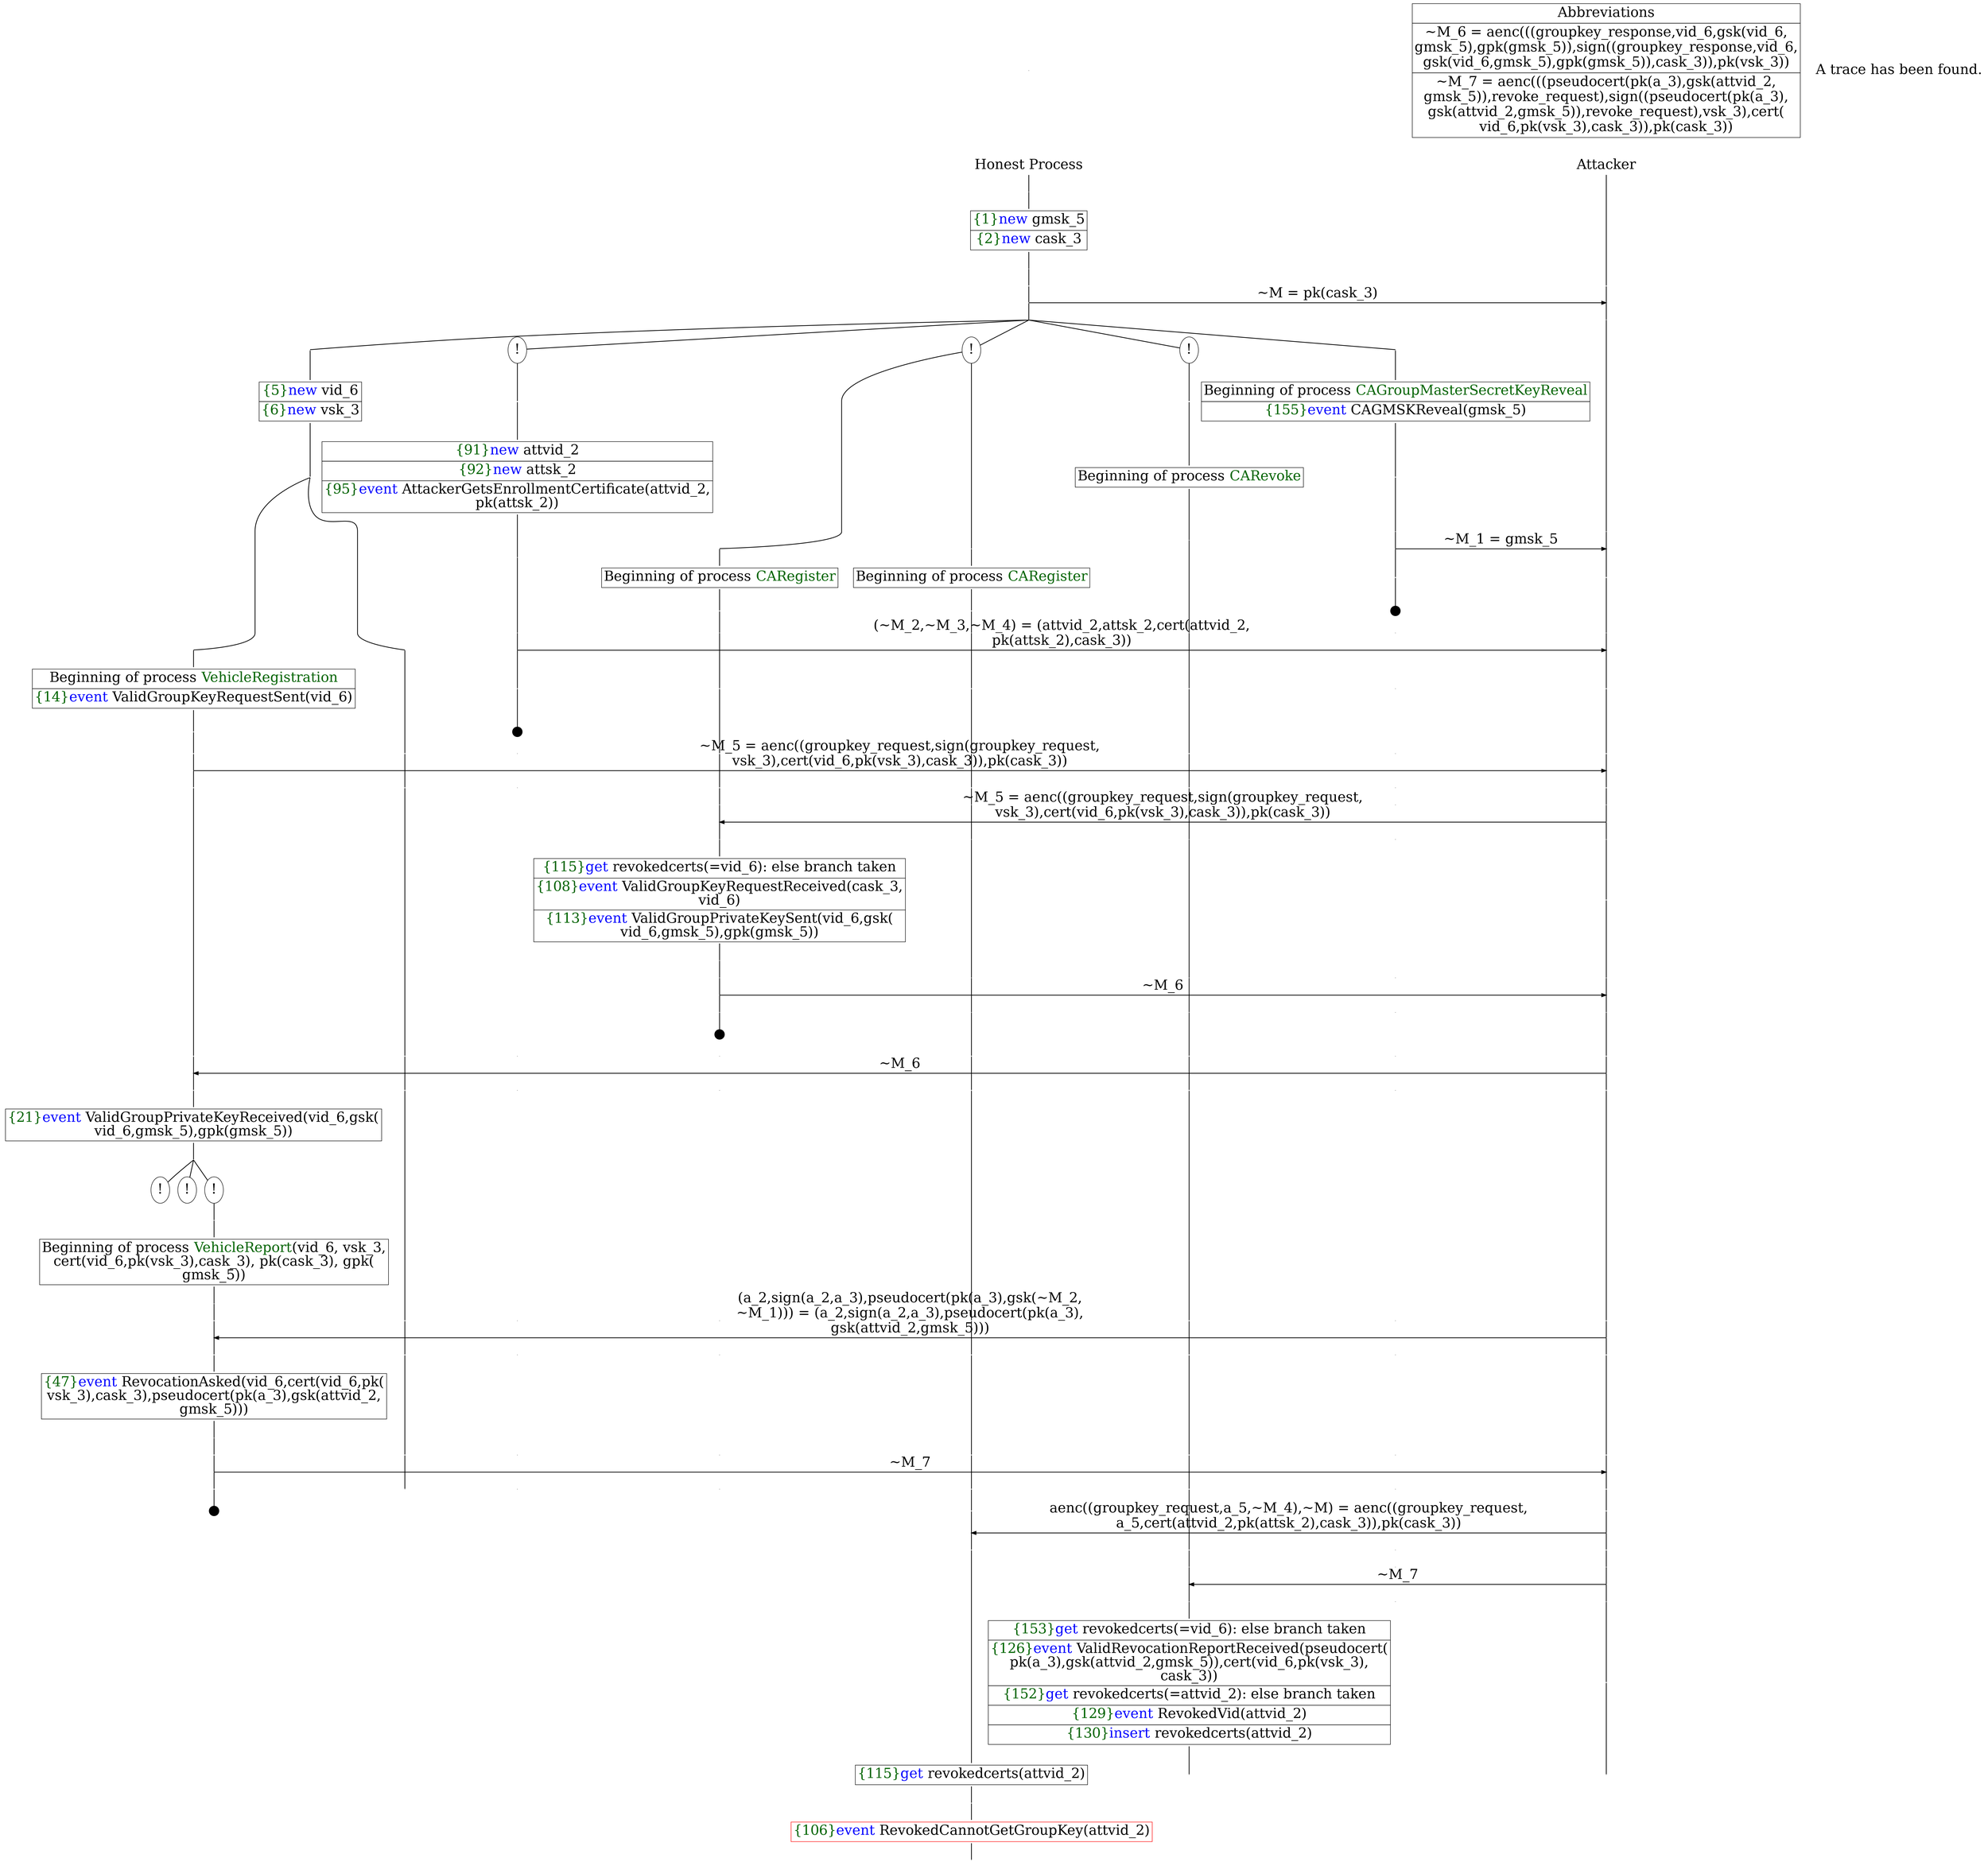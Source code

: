 digraph {
graph [ordering = out]
edge [arrowhead = none, penwidth = 1.6, fontsize = 30]
node [shape = point, width = 0, height = 0, fontsize = 30]
Trace<br/>
[label = <A trace has been found.<br/>
>, shape = plaintext]
P0__0 [label = "Honest Process", shape = plaintext]
P__0 [label = "Attacker", shape = plaintext]
Trace -> P0__0 [label = "", style = invisible, weight = 100]{rank = same; P0__0 P__0}
P0__0 -> P0__1 [label = <>, weight = 100]
P0__1 -> P0__2 [label = <>, weight = 100]
P0__2 [shape = plaintext, label = <<TABLE BORDER="0" CELLBORDER="1" CELLSPACING="0" CELLPADDING="4"> <TR><TD><FONT COLOR="darkgreen">{1}</FONT><FONT COLOR="blue">new </FONT>gmsk_5</TD></TR><TR><TD><FONT COLOR="darkgreen">{2}</FONT><FONT COLOR="blue">new </FONT>cask_3</TD></TR></TABLE>>]
P0__2 -> P0__3 [label = <>, weight = 100]
P0__3 -> P0__4 [label = <>, weight = 100]
P__0 -> P__1 [label = <>, weight = 100]
{rank = same; P__1 P0__4}
P0__4 -> P0__5 [label = <>, weight = 100]
P__1 -> P__2 [label = <>, weight = 100]
{rank = same; P__2 P0__5}
P0__5 -> P__2 [label = <~M = pk(cask_3)>, arrowhead = normal]
P0__5 -> P0__6 [label = <>, weight = 100]
P__2 -> P__3 [label = <>, weight = 100]
{rank = same; P__3 P0__6}
/*RPar */
P0__6 -> P0_4__6 [label = <>]
P0__6 -> P0_3__6 [label = <>]
P0__6 -> P0_2__6 [label = <>]
P0__6 -> P0_1__6 [label = <>]
P0__6 -> P0_0__6 [label = <>]
P0__6 [label = "", fixedsize = false, width = 0, height = 0, shape = none]
{rank = same; P0_0__6 P0_1__6 P0_2__6 P0_3__6 P0_4__6}
P0_0__6 -> P0_0__7 [label = <>, weight = 100]
P0_0__7 [shape = plaintext, label = <<TABLE BORDER="0" CELLBORDER="1" CELLSPACING="0" CELLPADDING="4"> <TR><TD>Beginning of process <FONT COLOR="darkgreen">CAGroupMasterSecretKeyReveal</FONT><br/>
</TD></TR><TR><TD><FONT COLOR="darkgreen">{155}</FONT><FONT COLOR="blue">event</FONT> CAGMSKReveal(gmsk_5)</TD></TR></TABLE>>]
P0_0__7 -> P0_0__8 [label = <>, weight = 100]
P0_0__8 -> P0_0__9 [label = <>, weight = 100]
P__3 -> P__4 [label = <>, weight = 100]
{rank = same; P__4 P0_0__9}
P0_0__9 -> P0_0__10 [label = <>, weight = 100]
P__4 -> P__5 [label = <>, weight = 100]
{rank = same; P__5 P0_0__10}
P0_0__10 -> P__5 [label = <~M_1 = gmsk_5>, arrowhead = normal]
P0_0__10 -> P0_0__11 [label = <>, weight = 100]
P__5 -> P__6 [label = <>, weight = 100]
{rank = same; P__6 P0_0__11}
P0_0__12 [label = "", width = 0.3, height = 0.3]
P0_0__11 -> P0_0__12 [label = <>, weight = 100]
P0_1__6 [label = "!", shape = ellipse]
P0_1_0__6 [label = "", fixedsize = false, width = 0, height = 0, shape = none]
P0_1__6 -> P0_1_0__6 [label = <>, weight = 100]
P0_1_0__6 -> P0_1_0__7 [label = <>, weight = 100]
P0_1_0__7 [shape = plaintext, label = <<TABLE BORDER="0" CELLBORDER="1" CELLSPACING="0" CELLPADDING="4"> <TR><TD>Beginning of process <FONT COLOR="darkgreen">CARevoke</FONT></TD></TR></TABLE>>]
P0_1_0__7 -> P0_1_0__8 [label = <>, weight = 100]
P0_2__6 [label = "!", shape = ellipse]
{rank = same; P0_2_1__6 P0_2_0__6}
P0_2_1__6 [label = "", fixedsize = false, width = 0, height = 0, shape = none]
P0_2__6 -> P0_2_1__6 [label = <>]
P0_2_0__6 [label = "", fixedsize = false, width = 0, height = 0, shape = none]
P0_2__6 -> P0_2_0__6 [label = <>]
P0_2_0__6 -> P0_2_0__7 [label = <>, weight = 100]
P0_2_0__7 [shape = plaintext, label = <<TABLE BORDER="0" CELLBORDER="1" CELLSPACING="0" CELLPADDING="4"> <TR><TD>Beginning of process <FONT COLOR="darkgreen">CARegister</FONT></TD></TR></TABLE>>]
P0_2_0__7 -> P0_2_0__8 [label = <>, weight = 100]
P0_2_1__6 -> P0_2_1__7 [label = <>, weight = 100]
P0_2_1__7 [shape = plaintext, label = <<TABLE BORDER="0" CELLBORDER="1" CELLSPACING="0" CELLPADDING="4"> <TR><TD>Beginning of process <FONT COLOR="darkgreen">CARegister</FONT></TD></TR></TABLE>>]
P0_2_1__7 -> P0_2_1__8 [label = <>, weight = 100]
P0_3__6 [label = "!", shape = ellipse]
P0_3_0__6 [label = "", fixedsize = false, width = 0, height = 0, shape = none]
P0_3__6 -> P0_3_0__6 [label = <>, weight = 100]
P0_3_0__6 -> P0_3_0__7 [label = <>, weight = 100]
P0_3_0__7 [shape = plaintext, label = <<TABLE BORDER="0" CELLBORDER="1" CELLSPACING="0" CELLPADDING="4"> <TR><TD><FONT COLOR="darkgreen">{91}</FONT><FONT COLOR="blue">new </FONT>attvid_2</TD></TR><TR><TD><FONT COLOR="darkgreen">{92}</FONT><FONT COLOR="blue">new </FONT>attsk_2</TD></TR><TR><TD><FONT COLOR="darkgreen">{95}</FONT><FONT COLOR="blue">event</FONT> AttackerGetsEnrollmentCertificate(attvid_2,<br/>
pk(attsk_2))</TD></TR></TABLE>>]
P0_3_0__7 -> P0_3_0__8 [label = <>, weight = 100]
P0_3_0__8 -> P0_3_0__9 [label = <>, weight = 100]
P0_2_1__8 -> P0_2_1__9 [label = <>, weight = 100]
P0_2_0__8 -> P0_2_0__9 [label = <>, weight = 100]
P0_1_0__8 -> P0_1_0__9 [label = <>, weight = 100]
P0_0__13 [label = "", style = invisible]
P0_0__12 -> P0_0__13 [label = <>, weight = 100, style = invisible]
P__6 -> P__7 [label = <>, weight = 100]
{rank = same; P__7 P0_0__13 P0_1_0__9 P0_2_0__9 P0_2_1__9 P0_3_0__9}
P0_3_0__9 -> P0_3_0__10 [label = <>, weight = 100]
P__7 -> P__8 [label = <>, weight = 100]
{rank = same; P__8 P0_3_0__10}
P0_3_0__10 -> P__8 [label = <(~M_2,~M_3,~M_4) = (attvid_2,attsk_2,cert(attvid_2,<br/>
pk(attsk_2),cask_3))>, arrowhead = normal]
P0_3_0__10 -> P0_3_0__11 [label = <>, weight = 100]
P0_2_1__9 -> P0_2_1__10 [label = <>, weight = 100]
P0_2_0__9 -> P0_2_0__10 [label = <>, weight = 100]
P0_1_0__9 -> P0_1_0__10 [label = <>, weight = 100]
P0_0__14 [label = "", style = invisible]
P0_0__13 -> P0_0__14 [label = <>, weight = 100, style = invisible]
P__8 -> P__9 [label = <>, weight = 100]
{rank = same; P__9 P0_0__14 P0_1_0__10 P0_2_0__10 P0_2_1__10 P0_3_0__11}
P0_3_0__12 [label = "", width = 0.3, height = 0.3]
P0_3_0__11 -> P0_3_0__12 [label = <>, weight = 100]
P0_4__6 -> P0_4__7 [label = <>, weight = 100]
P0_4__7 [shape = plaintext, label = <<TABLE BORDER="0" CELLBORDER="1" CELLSPACING="0" CELLPADDING="4"> <TR><TD><FONT COLOR="darkgreen">{5}</FONT><FONT COLOR="blue">new </FONT>vid_6</TD></TR><TR><TD><FONT COLOR="darkgreen">{6}</FONT><FONT COLOR="blue">new </FONT>vsk_3</TD></TR></TABLE>>]
P0_4__7 -> P0_4__8 [label = <>, weight = 100]
/*RPar */
P0_4__8 -> P0_4_1__8 [label = <>]
P0_4__8 -> P0_4_0__8 [label = <>]
P0_4__8 [label = "", fixedsize = false, width = 0, height = 0, shape = none]
{rank = same; P0_4_0__8 P0_4_1__8}
P0_4_1__8 -> P0_4_1__9 [label = <>, weight = 100]
P0_4_1__9 [shape = plaintext, label = <<TABLE BORDER="0" CELLBORDER="1" CELLSPACING="0" CELLPADDING="4"> <TR><TD>Beginning of process <FONT COLOR="darkgreen">VehicleRegistration</FONT></TD></TR><TR><TD><FONT COLOR="darkgreen">{14}</FONT><FONT COLOR="blue">event</FONT> ValidGroupKeyRequestSent(vid_6)</TD></TR></TABLE>>]
P0_4_1__9 -> P0_4_1__10 [label = <>, weight = 100]
P0_4_1__10 -> P0_4_1__11 [label = <>, weight = 100]
P0_4_0__8 -> P0_4_0__9 [label = <>, weight = 100]
P0_3_0__13 [label = "", style = invisible]
P0_3_0__12 -> P0_3_0__13 [label = <>, weight = 100, style = invisible]
P0_2_1__10 -> P0_2_1__11 [label = <>, weight = 100]
P0_2_0__10 -> P0_2_0__11 [label = <>, weight = 100]
P0_1_0__10 -> P0_1_0__11 [label = <>, weight = 100]
P0_0__15 [label = "", style = invisible]
P0_0__14 -> P0_0__15 [label = <>, weight = 100, style = invisible]
P__9 -> P__10 [label = <>, weight = 100]
{rank = same; P__10 P0_0__15 P0_1_0__11 P0_2_0__11 P0_2_1__11 P0_3_0__13 P0_4_0__9 P0_4_1__11}
P0_4_1__11 -> P0_4_1__12 [label = <>, weight = 100]
P__10 -> P__11 [label = <>, weight = 100]
{rank = same; P__11 P0_4_1__12}
P0_4_1__12 -> P__11 [label = <~M_5 = aenc((groupkey_request,sign(groupkey_request,<br/>
vsk_3),cert(vid_6,pk(vsk_3),cask_3)),pk(cask_3))>, arrowhead = normal]
P0_4_1__12 -> P0_4_1__13 [label = <>, weight = 100]
P0_4_0__9 -> P0_4_0__10 [label = <>, weight = 100]
P0_3_0__14 [label = "", style = invisible]
P0_3_0__13 -> P0_3_0__14 [label = <>, weight = 100, style = invisible]
P0_2_1__11 -> P0_2_1__12 [label = <>, weight = 100]
P0_2_0__11 -> P0_2_0__12 [label = <>, weight = 100]
P0_1_0__11 -> P0_1_0__12 [label = <>, weight = 100]
P0_0__16 [label = "", style = invisible]
P0_0__15 -> P0_0__16 [label = <>, weight = 100, style = invisible]
P__11 -> P__12 [label = <>, weight = 100]
{rank = same; P__12 P0_0__16 P0_1_0__12 P0_2_0__12 P0_2_1__12 P0_3_0__14 P0_4_0__10 P0_4_1__13}
P0_2_1__12 -> P0_2_1__13 [label = <>, weight = 100]
P0_2_0__12 -> P0_2_0__13 [label = <>, weight = 100]
P0_1_0__12 -> P0_1_0__13 [label = <>, weight = 100]
P0_0__17 [label = "", style = invisible]
P0_0__16 -> P0_0__17 [label = <>, weight = 100, style = invisible]
P__12 -> P__13 [label = <>, weight = 100]
{rank = same; P__13 P0_0__17 P0_1_0__13 P0_2_0__13 P0_2_1__13}
P0_2_1__13 -> P0_2_1__14 [label = <>, weight = 100]
P__13 -> P__14 [label = <>, weight = 100]
{rank = same; P__14 P0_2_1__14}
P0_2_1__14 -> P__14 [label = <~M_5 = aenc((groupkey_request,sign(groupkey_request,<br/>
vsk_3),cert(vid_6,pk(vsk_3),cask_3)),pk(cask_3))>, dir = back, arrowhead = normal]
P0_2_1__14 -> P0_2_1__15 [label = <>, weight = 100]
P0_2_0__13 -> P0_2_0__14 [label = <>, weight = 100]
P0_1_0__13 -> P0_1_0__14 [label = <>, weight = 100]
P0_0__18 [label = "", style = invisible]
P0_0__17 -> P0_0__18 [label = <>, weight = 100, style = invisible]
P__14 -> P__15 [label = <>, weight = 100]
{rank = same; P__15 P0_0__18 P0_1_0__14 P0_2_0__14 P0_2_1__15}
P0_2_1__15 -> P0_2_1__16 [label = <>, weight = 100]
P0_2_1__16 [shape = plaintext, label = <<TABLE BORDER="0" CELLBORDER="1" CELLSPACING="0" CELLPADDING="4"> <TR><TD><FONT COLOR="darkgreen">{115}</FONT><FONT COLOR="blue">get</FONT> revokedcerts(=vid_6): else branch taken<br/>
</TD></TR><TR><TD><FONT COLOR="darkgreen">{108}</FONT><FONT COLOR="blue">event</FONT> ValidGroupKeyRequestReceived(cask_3,<br/>
vid_6)</TD></TR><TR><TD><FONT COLOR="darkgreen">{113}</FONT><FONT COLOR="blue">event</FONT> ValidGroupPrivateKeySent(vid_6,gsk(<br/>
vid_6,gmsk_5),gpk(gmsk_5))</TD></TR></TABLE>>]
P0_2_1__16 -> P0_2_1__17 [label = <>, weight = 100]
P__15 -> P__16 [label = <>, weight = 100]
{rank = same; P__16 P0_2_1__16}
P0_2_1__17 -> P0_2_1__18 [label = <>, weight = 100]
P0_2_0__14 -> P0_2_0__15 [label = <>, weight = 100]
P0_1_0__14 -> P0_1_0__15 [label = <>, weight = 100]
P0_0__19 [label = "", style = invisible]
P0_0__18 -> P0_0__19 [label = <>, weight = 100, style = invisible]
P__16 -> P__17 [label = <>, weight = 100]
{rank = same; P__17 P0_0__19 P0_1_0__15 P0_2_0__15 P0_2_1__18}
P0_2_1__18 -> P0_2_1__19 [label = <>, weight = 100]
P__17 -> P__18 [label = <>, weight = 100]
{rank = same; P__18 P0_2_1__19}
P0_2_1__19 -> P__18 [label = <~M_6>, arrowhead = normal]
P0_2_1__19 -> P0_2_1__20 [label = <>, weight = 100]
P0_2_0__15 -> P0_2_0__16 [label = <>, weight = 100]
P0_1_0__15 -> P0_1_0__16 [label = <>, weight = 100]
P0_0__20 [label = "", style = invisible]
P0_0__19 -> P0_0__20 [label = <>, weight = 100, style = invisible]
P__18 -> P__19 [label = <>, weight = 100]
{rank = same; P__19 P0_0__20 P0_1_0__16 P0_2_0__16 P0_2_1__20}
P0_2_1__21 [label = "", width = 0.3, height = 0.3]
P0_2_1__20 -> P0_2_1__21 [label = <>, weight = 100]
P0_4_1__13 -> P0_4_1__14 [label = <>, weight = 100]
P0_4_0__10 -> P0_4_0__11 [label = <>, weight = 100]
P0_3_0__15 [label = "", style = invisible]
P0_3_0__14 -> P0_3_0__15 [label = <>, weight = 100, style = invisible]
P0_2_1__22 [label = "", style = invisible]
P0_2_1__21 -> P0_2_1__22 [label = <>, weight = 100, style = invisible]
P0_2_0__16 -> P0_2_0__17 [label = <>, weight = 100]
P0_1_0__16 -> P0_1_0__17 [label = <>, weight = 100]
P0_0__21 [label = "", style = invisible]
P0_0__20 -> P0_0__21 [label = <>, weight = 100, style = invisible]
P__19 -> P__20 [label = <>, weight = 100]
{rank = same; P__20 P0_0__21 P0_1_0__17 P0_2_0__17 P0_2_1__22 P0_3_0__15 P0_4_0__11 P0_4_1__14}
P0_4_1__14 -> P0_4_1__15 [label = <>, weight = 100]
P__20 -> P__21 [label = <>, weight = 100]
{rank = same; P__21 P0_4_1__15}
P0_4_1__15 -> P__21 [label = <~M_6>, dir = back, arrowhead = normal]
P0_4_1__15 -> P0_4_1__16 [label = <>, weight = 100]
P0_4_0__11 -> P0_4_0__12 [label = <>, weight = 100]
P0_3_0__16 [label = "", style = invisible]
P0_3_0__15 -> P0_3_0__16 [label = <>, weight = 100, style = invisible]
P0_2_1__23 [label = "", style = invisible]
P0_2_1__22 -> P0_2_1__23 [label = <>, weight = 100, style = invisible]
P0_2_0__17 -> P0_2_0__18 [label = <>, weight = 100]
P0_1_0__17 -> P0_1_0__18 [label = <>, weight = 100]
P0_0__22 [label = "", style = invisible]
P0_0__21 -> P0_0__22 [label = <>, weight = 100, style = invisible]
P__21 -> P__22 [label = <>, weight = 100]
{rank = same; P__22 P0_0__22 P0_1_0__18 P0_2_0__18 P0_2_1__23 P0_3_0__16 P0_4_0__12 P0_4_1__16}
P0_4_1__16 -> P0_4_1__17 [label = <>, weight = 100]
P0_4_1__17 [shape = plaintext, label = <<TABLE BORDER="0" CELLBORDER="1" CELLSPACING="0" CELLPADDING="4"> <TR><TD><FONT COLOR="darkgreen">{21}</FONT><FONT COLOR="blue">event</FONT> ValidGroupPrivateKeyReceived(vid_6,gsk(<br/>
vid_6,gmsk_5),gpk(gmsk_5))</TD></TR></TABLE>>]
P0_4_1__17 -> P0_4_1__18 [label = <>, weight = 100]
/*RPar */
P0_4_1__18 -> P0_4_1_2__18 [label = <>]
P0_4_1__18 -> P0_4_1_1__18 [label = <>]
P0_4_1__18 -> P0_4_1_0__18 [label = <>]
P0_4_1__18 [label = "", fixedsize = false, width = 0, height = 0, shape = none]
{rank = same; P0_4_1_0__18 P0_4_1_1__18 P0_4_1_2__18}
P0_4_1_0__18 [label = "!", shape = ellipse]
P0_4_1_0_0__18 [label = "", fixedsize = false, width = 0, height = 0, shape = none]
P0_4_1_0__18 -> P0_4_1_0_0__18 [label = <>, weight = 100]
P0_4_1_0_0__18 -> P0_4_1_0_0__19 [label = <>, weight = 100]
P0_4_1_0_0__19 [shape = plaintext, label = <<TABLE BORDER="0" CELLBORDER="1" CELLSPACING="0" CELLPADDING="4"> <TR><TD>Beginning of process <FONT COLOR="darkgreen">VehicleReport</FONT>(vid_6, vsk_3,<br/>
cert(vid_6,pk(vsk_3),cask_3), pk(cask_3), gpk(<br/>
gmsk_5))</TD></TR></TABLE>>]
P0_4_1_0_0__19 -> P0_4_1_0_0__20 [label = <>, weight = 100]
P0_4_1_1__18 [label = "!", shape = ellipse]
P0_4_1_2__18 [label = "!", shape = ellipse]
P0_4_1_0_0__20 -> P0_4_1_0_0__21 [label = <>, weight = 100]
P0_4_0__12 -> P0_4_0__13 [label = <>, weight = 100]
P0_3_0__17 [label = "", style = invisible]
P0_3_0__16 -> P0_3_0__17 [label = <>, weight = 100, style = invisible]
P0_2_1__24 [label = "", style = invisible]
P0_2_1__23 -> P0_2_1__24 [label = <>, weight = 100, style = invisible]
P0_2_0__18 -> P0_2_0__19 [label = <>, weight = 100]
P0_1_0__18 -> P0_1_0__19 [label = <>, weight = 100]
P0_0__23 [label = "", style = invisible]
P0_0__22 -> P0_0__23 [label = <>, weight = 100, style = invisible]
P__22 -> P__23 [label = <>, weight = 100]
{rank = same; P__23 P0_0__23 P0_1_0__19 P0_2_0__19 P0_2_1__24 P0_3_0__17 P0_4_0__13 P0_4_1_0_0__21}
P0_4_1_0_0__21 -> P0_4_1_0_0__22 [label = <>, weight = 100]
P__23 -> P__24 [label = <>, weight = 100]
{rank = same; P__24 P0_4_1_0_0__22}
P0_4_1_0_0__22 -> P__24 [label = <(a_2,sign(a_2,a_3),pseudocert(pk(a_3),gsk(~M_2,<br/>
~M_1))) = (a_2,sign(a_2,a_3),pseudocert(pk(a_3),<br/>
gsk(attvid_2,gmsk_5)))>, dir = back, arrowhead = normal]
P0_4_1_0_0__22 -> P0_4_1_0_0__23 [label = <>, weight = 100]
P0_4_0__13 -> P0_4_0__14 [label = <>, weight = 100]
P0_3_0__18 [label = "", style = invisible]
P0_3_0__17 -> P0_3_0__18 [label = <>, weight = 100, style = invisible]
P0_2_1__25 [label = "", style = invisible]
P0_2_1__24 -> P0_2_1__25 [label = <>, weight = 100, style = invisible]
P0_2_0__19 -> P0_2_0__20 [label = <>, weight = 100]
P0_1_0__19 -> P0_1_0__20 [label = <>, weight = 100]
P0_0__24 [label = "", style = invisible]
P0_0__23 -> P0_0__24 [label = <>, weight = 100, style = invisible]
P__24 -> P__25 [label = <>, weight = 100]
{rank = same; P__25 P0_0__24 P0_1_0__20 P0_2_0__20 P0_2_1__25 P0_3_0__18 P0_4_0__14 P0_4_1_0_0__23}
P0_4_1_0_0__23 -> P0_4_1_0_0__24 [label = <>, weight = 100]
P0_4_1_0_0__24 [shape = plaintext, label = <<TABLE BORDER="0" CELLBORDER="1" CELLSPACING="0" CELLPADDING="4"> <TR><TD><FONT COLOR="darkgreen">{47}</FONT><FONT COLOR="blue">event</FONT> RevocationAsked(vid_6,cert(vid_6,pk(<br/>
vsk_3),cask_3),pseudocert(pk(a_3),gsk(attvid_2,<br/>
gmsk_5)))</TD></TR></TABLE>>]
P0_4_1_0_0__24 -> P0_4_1_0_0__25 [label = <>, weight = 100]
P0_4_1_0_0__25 -> P0_4_1_0_0__26 [label = <>, weight = 100]
P0_4_0__14 -> P0_4_0__15 [label = <>, weight = 100]
P0_3_0__19 [label = "", style = invisible]
P0_3_0__18 -> P0_3_0__19 [label = <>, weight = 100, style = invisible]
P0_2_1__26 [label = "", style = invisible]
P0_2_1__25 -> P0_2_1__26 [label = <>, weight = 100, style = invisible]
P0_2_0__20 -> P0_2_0__21 [label = <>, weight = 100]
P0_1_0__20 -> P0_1_0__21 [label = <>, weight = 100]
P0_0__25 [label = "", style = invisible]
P0_0__24 -> P0_0__25 [label = <>, weight = 100, style = invisible]
P__25 -> P__26 [label = <>, weight = 100]
{rank = same; P__26 P0_0__25 P0_1_0__21 P0_2_0__21 P0_2_1__26 P0_3_0__19 P0_4_0__15 P0_4_1_0_0__26}
P0_4_1_0_0__26 -> P0_4_1_0_0__27 [label = <>, weight = 100]
P__26 -> P__27 [label = <>, weight = 100]
{rank = same; P__27 P0_4_1_0_0__27}
P0_4_1_0_0__27 -> P__27 [label = <~M_7>, arrowhead = normal]
P0_4_1_0_0__27 -> P0_4_1_0_0__28 [label = <>, weight = 100]
P0_4_0__15 -> P0_4_0__16 [label = <>, weight = 100]
P0_3_0__20 [label = "", style = invisible]
P0_3_0__19 -> P0_3_0__20 [label = <>, weight = 100, style = invisible]
P0_2_1__27 [label = "", style = invisible]
P0_2_1__26 -> P0_2_1__27 [label = <>, weight = 100, style = invisible]
P0_2_0__21 -> P0_2_0__22 [label = <>, weight = 100]
P0_1_0__21 -> P0_1_0__22 [label = <>, weight = 100]
P0_0__26 [label = "", style = invisible]
P0_0__25 -> P0_0__26 [label = <>, weight = 100, style = invisible]
P__27 -> P__28 [label = <>, weight = 100]
{rank = same; P__28 P0_0__26 P0_1_0__22 P0_2_0__22 P0_2_1__27 P0_3_0__20 P0_4_0__16 P0_4_1_0_0__28}
P0_4_1_0_0__29 [label = "", width = 0.3, height = 0.3]
P0_4_1_0_0__28 -> P0_4_1_0_0__29 [label = <>, weight = 100]
P0_2_0__22 -> P0_2_0__23 [label = <>, weight = 100]
P0_1_0__22 -> P0_1_0__23 [label = <>, weight = 100]
P0_0__27 [label = "", style = invisible]
P0_0__26 -> P0_0__27 [label = <>, weight = 100, style = invisible]
P__28 -> P__29 [label = <>, weight = 100]
{rank = same; P__29 P0_0__27 P0_1_0__23 P0_2_0__23}
P0_2_0__23 -> P0_2_0__24 [label = <>, weight = 100]
P__29 -> P__30 [label = <>, weight = 100]
{rank = same; P__30 P0_2_0__24}
P0_2_0__24 -> P__30 [label = <aenc((groupkey_request,a_5,~M_4),~M) = aenc((groupkey_request,<br/>
a_5,cert(attvid_2,pk(attsk_2),cask_3)),pk(cask_3))>, dir = back, arrowhead = normal]
P0_2_0__24 -> P0_2_0__25 [label = <>, weight = 100]
P0_1_0__23 -> P0_1_0__24 [label = <>, weight = 100]
P0_0__28 [label = "", style = invisible]
P0_0__27 -> P0_0__28 [label = <>, weight = 100, style = invisible]
P__30 -> P__31 [label = <>, weight = 100]
{rank = same; P__31 P0_0__28 P0_1_0__24 P0_2_0__25}
P0_1_0__24 -> P0_1_0__25 [label = <>, weight = 100]
P0_0__29 [label = "", style = invisible]
P0_0__28 -> P0_0__29 [label = <>, weight = 100, style = invisible]
P__31 -> P__32 [label = <>, weight = 100]
{rank = same; P__32 P0_0__29 P0_1_0__25}
P0_1_0__25 -> P0_1_0__26 [label = <>, weight = 100]
P__32 -> P__33 [label = <>, weight = 100]
{rank = same; P__33 P0_1_0__26}
P0_1_0__26 -> P__33 [label = <~M_7>, dir = back, arrowhead = normal]
P0_1_0__26 -> P0_1_0__27 [label = <>, weight = 100]
P0_0__30 [label = "", style = invisible]
P0_0__29 -> P0_0__30 [label = <>, weight = 100, style = invisible]
P__33 -> P__34 [label = <>, weight = 100]
{rank = same; P__34 P0_0__30 P0_1_0__27}
P0_1_0__27 -> P0_1_0__28 [label = <>, weight = 100]
P0_1_0__28 [shape = plaintext, label = <<TABLE BORDER="0" CELLBORDER="1" CELLSPACING="0" CELLPADDING="4"> <TR><TD><FONT COLOR="darkgreen">{153}</FONT><FONT COLOR="blue">get</FONT> revokedcerts(=vid_6): else branch taken<br/>
</TD></TR><TR><TD><FONT COLOR="darkgreen">{126}</FONT><FONT COLOR="blue">event</FONT> ValidRevocationReportReceived(pseudocert(<br/>
pk(a_3),gsk(attvid_2,gmsk_5)),cert(vid_6,pk(vsk_3),<br/>
cask_3))</TD></TR><TR><TD><FONT COLOR="darkgreen">{152}</FONT><FONT COLOR="blue">get</FONT> revokedcerts(=attvid_2): else branch taken<br/>
</TD></TR><TR><TD><FONT COLOR="darkgreen">{129}</FONT><FONT COLOR="blue">event</FONT> RevokedVid(attvid_2)</TD></TR><TR><TD><FONT COLOR="darkgreen">{130}</FONT><FONT COLOR="blue">insert </FONT>revokedcerts(attvid_2)</TD></TR></TABLE>>]
P0_1_0__28 -> P0_1_0__29 [label = <>, weight = 100]
P__34 -> P__35 [label = <>, weight = 100]
{rank = same; P__35 P0_1_0__28}
P0_2_0__25 -> P0_2_0__26 [label = <>, weight = 100]
P0_2_0__26 [shape = plaintext, label = <<TABLE BORDER="0" CELLBORDER="1" CELLSPACING="0" CELLPADDING="4"> <TR><TD><FONT COLOR="darkgreen">{115}</FONT><FONT COLOR="blue">get </FONT>revokedcerts(attvid_2)</TD></TR></TABLE>>]
P0_2_0__26 -> P0_2_0__27 [label = <>, weight = 100]
P__35 -> P__36 [label = <>, weight = 100]
{rank = same; P__36 P0_2_0__26}
P0_2_0__27 -> P0_2_0__28 [label = <>, weight = 100]
P0_2_0__28 [color = red, shape = plaintext, label = <<TABLE BORDER="0" CELLBORDER="1" CELLSPACING="0" CELLPADDING="4"> <TR><TD><FONT COLOR="darkgreen">{106}</FONT><FONT COLOR="blue">event</FONT> RevokedCannotGetGroupKey(attvid_2)</TD></TR></TABLE>>]
P0_2_0__28 -> P0_2_0__29 [label = <>, weight = 100]
Abbrev [shape = plaintext, label = <<TABLE BORDER="0" CELLBORDER="1" CELLSPACING="0" CELLPADDING="4"><TR> <TD> Abbreviations </TD></TR><TR><TD>~M_6 = aenc(((groupkey_response,vid_6,gsk(vid_6,<br/>
gmsk_5),gpk(gmsk_5)),sign((groupkey_response,vid_6,<br/>
gsk(vid_6,gmsk_5),gpk(gmsk_5)),cask_3)),pk(vsk_3))</TD></TR><TR><TD>~M_7 = aenc(((pseudocert(pk(a_3),gsk(attvid_2,<br/>
gmsk_5)),revoke_request),sign((pseudocert(pk(a_3),<br/>
gsk(attvid_2,gmsk_5)),revoke_request),vsk_3),cert(<br/>
vid_6,pk(vsk_3),cask_3)),pk(cask_3))</TD></TR></TABLE>>]Abbrev -> P__0 [style = invisible, weight =100]}